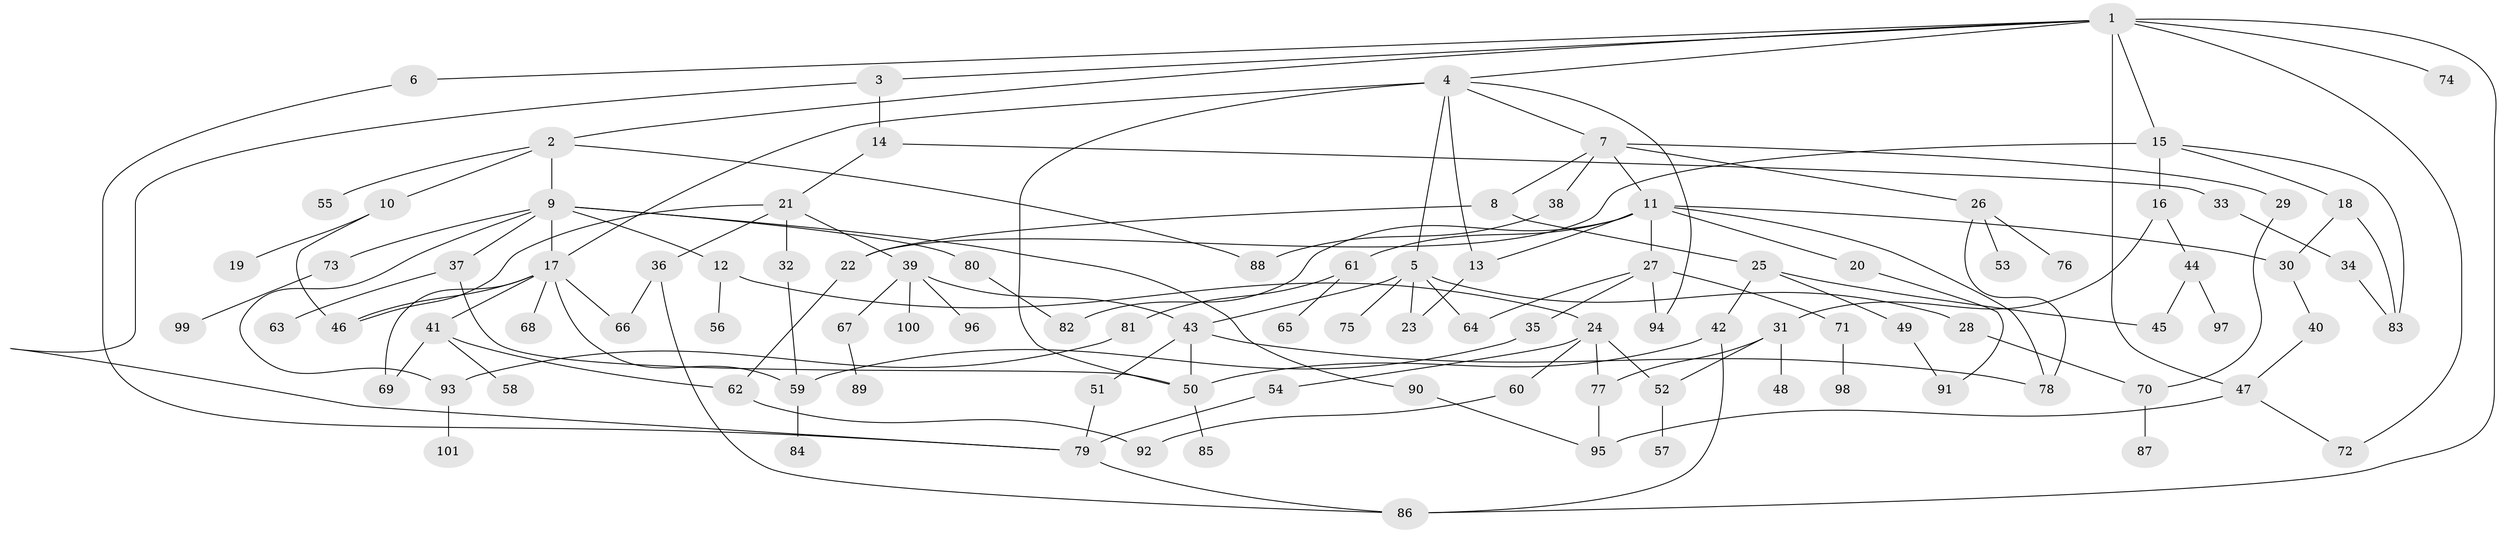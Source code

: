 // coarse degree distribution, {10: 0.015384615384615385, 4: 0.1076923076923077, 7: 0.015384615384615385, 5: 0.1076923076923077, 2: 0.26153846153846155, 6: 0.046153846153846156, 8: 0.015384615384615385, 9: 0.03076923076923077, 3: 0.13846153846153847, 1: 0.26153846153846155}
// Generated by graph-tools (version 1.1) at 2025/41/03/06/25 10:41:26]
// undirected, 101 vertices, 141 edges
graph export_dot {
graph [start="1"]
  node [color=gray90,style=filled];
  1;
  2;
  3;
  4;
  5;
  6;
  7;
  8;
  9;
  10;
  11;
  12;
  13;
  14;
  15;
  16;
  17;
  18;
  19;
  20;
  21;
  22;
  23;
  24;
  25;
  26;
  27;
  28;
  29;
  30;
  31;
  32;
  33;
  34;
  35;
  36;
  37;
  38;
  39;
  40;
  41;
  42;
  43;
  44;
  45;
  46;
  47;
  48;
  49;
  50;
  51;
  52;
  53;
  54;
  55;
  56;
  57;
  58;
  59;
  60;
  61;
  62;
  63;
  64;
  65;
  66;
  67;
  68;
  69;
  70;
  71;
  72;
  73;
  74;
  75;
  76;
  77;
  78;
  79;
  80;
  81;
  82;
  83;
  84;
  85;
  86;
  87;
  88;
  89;
  90;
  91;
  92;
  93;
  94;
  95;
  96;
  97;
  98;
  99;
  100;
  101;
  1 -- 2;
  1 -- 3;
  1 -- 4;
  1 -- 6;
  1 -- 15;
  1 -- 47;
  1 -- 74;
  1 -- 72;
  1 -- 86;
  2 -- 9;
  2 -- 10;
  2 -- 55;
  2 -- 88;
  3 -- 14;
  3 -- 79;
  4 -- 5;
  4 -- 7;
  4 -- 13;
  4 -- 94;
  4 -- 17;
  4 -- 50;
  5 -- 23;
  5 -- 28;
  5 -- 43;
  5 -- 75;
  5 -- 64;
  6 -- 79;
  7 -- 8;
  7 -- 11;
  7 -- 26;
  7 -- 29;
  7 -- 38;
  8 -- 25;
  8 -- 22;
  9 -- 12;
  9 -- 17;
  9 -- 37;
  9 -- 73;
  9 -- 80;
  9 -- 90;
  9 -- 93;
  10 -- 19;
  10 -- 46;
  11 -- 20;
  11 -- 27;
  11 -- 61;
  11 -- 30;
  11 -- 78;
  11 -- 13;
  11 -- 82;
  12 -- 24;
  12 -- 56;
  13 -- 23;
  14 -- 21;
  14 -- 33;
  15 -- 16;
  15 -- 18;
  15 -- 22;
  15 -- 83;
  16 -- 31;
  16 -- 44;
  17 -- 41;
  17 -- 66;
  17 -- 68;
  17 -- 69;
  17 -- 46;
  17 -- 59;
  18 -- 30;
  18 -- 83;
  20 -- 91;
  21 -- 32;
  21 -- 36;
  21 -- 39;
  21 -- 46;
  22 -- 62;
  24 -- 52;
  24 -- 54;
  24 -- 60;
  24 -- 77;
  25 -- 42;
  25 -- 45;
  25 -- 49;
  26 -- 53;
  26 -- 76;
  26 -- 78;
  27 -- 35;
  27 -- 64;
  27 -- 71;
  27 -- 94;
  28 -- 70;
  29 -- 70;
  30 -- 40;
  31 -- 48;
  31 -- 52;
  31 -- 77;
  32 -- 59;
  33 -- 34;
  34 -- 83;
  35 -- 59;
  36 -- 86;
  36 -- 66;
  37 -- 63;
  37 -- 50;
  38 -- 88;
  39 -- 67;
  39 -- 96;
  39 -- 100;
  39 -- 43;
  40 -- 47;
  41 -- 58;
  41 -- 62;
  41 -- 69;
  42 -- 50;
  42 -- 86;
  43 -- 51;
  43 -- 50;
  43 -- 78;
  44 -- 97;
  44 -- 45;
  47 -- 72;
  47 -- 95;
  49 -- 91;
  50 -- 85;
  51 -- 79;
  52 -- 57;
  54 -- 79;
  59 -- 84;
  60 -- 92;
  61 -- 65;
  61 -- 81;
  62 -- 92;
  67 -- 89;
  70 -- 87;
  71 -- 98;
  73 -- 99;
  77 -- 95;
  79 -- 86;
  80 -- 82;
  81 -- 93;
  90 -- 95;
  93 -- 101;
}

